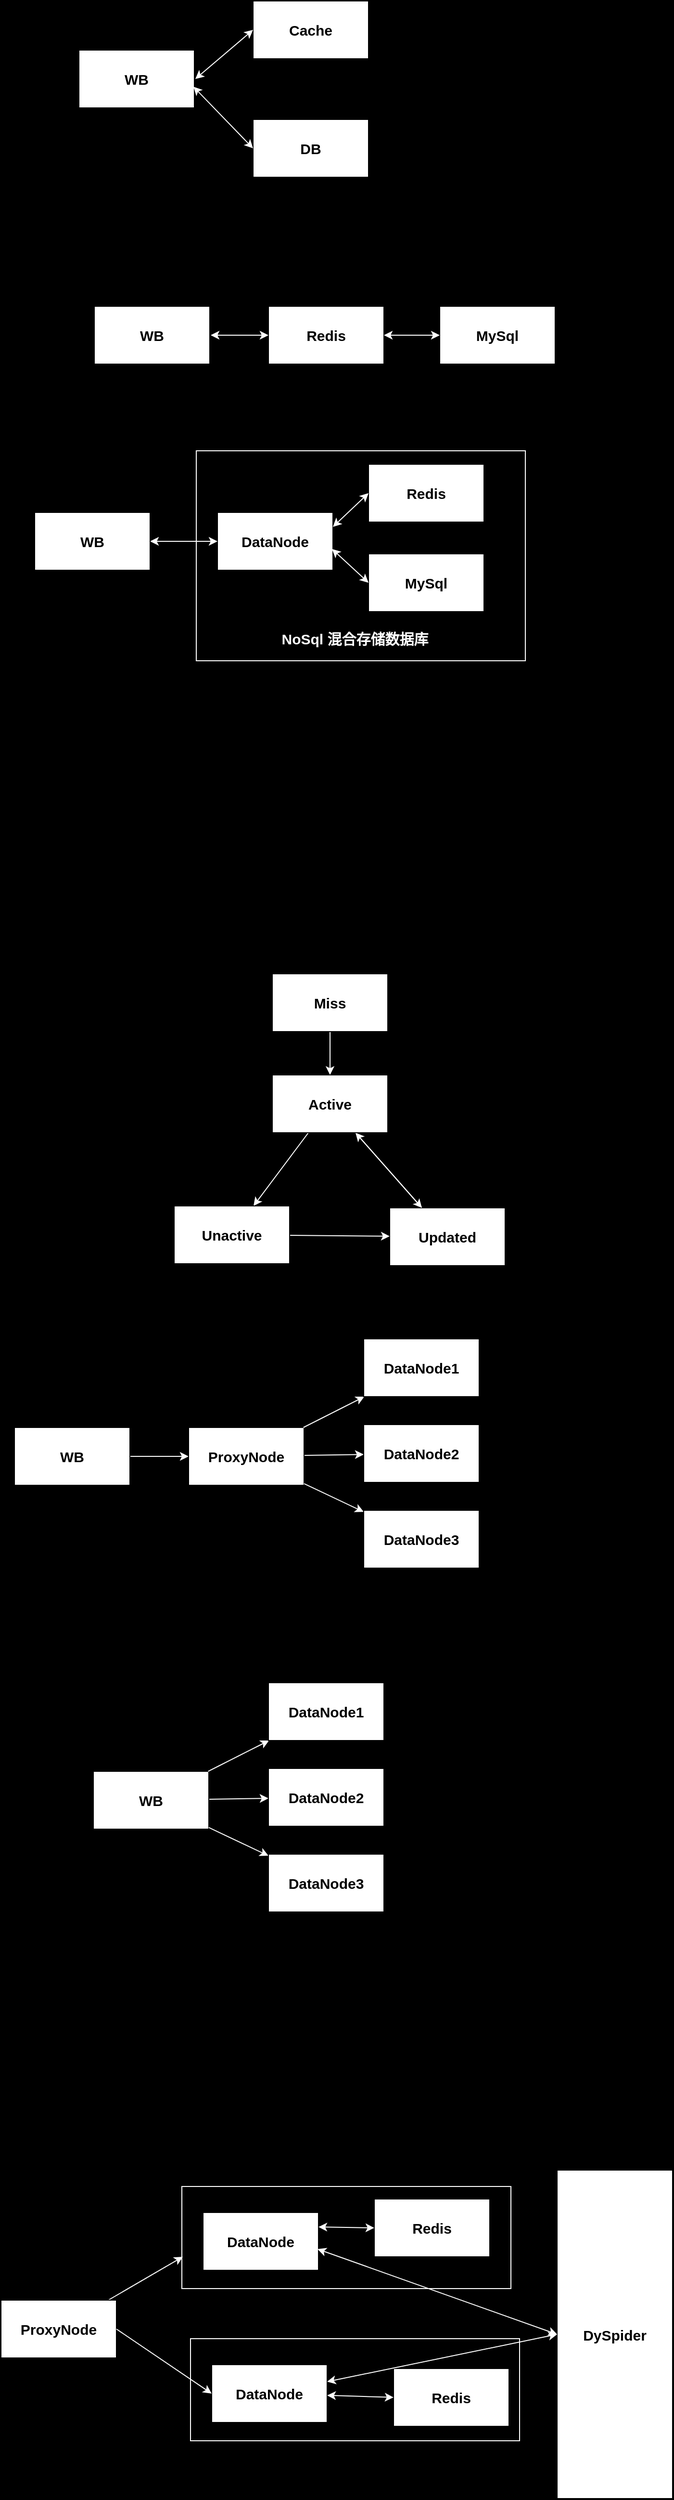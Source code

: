 <mxfile version="14.8.4" type="github">
  <diagram id="p44i9s-TqR73VO7S-0XP" name="第 1 页">
    <mxGraphModel dx="1422" dy="706" grid="0" gridSize="10" guides="1" tooltips="1" connect="1" arrows="1" fold="1" page="1" pageScale="1" pageWidth="827" pageHeight="1169" background="#000000" math="0" shadow="0">
      <root>
        <mxCell id="0" />
        <mxCell id="1" parent="0" />
        <mxCell id="k2if81ZUSYvZczxIBHXx-81" value="" style="rounded=0;whiteSpace=wrap;html=1;sketch=0;fillColor=none;strokeColor=#FFFFFF;" vertex="1" parent="1">
          <mxGeometry x="275" y="2501" width="342" height="106" as="geometry" />
        </mxCell>
        <mxCell id="k2if81ZUSYvZczxIBHXx-1" value="WB" style="whiteSpace=wrap;html=1;fontSize=15;fontStyle=1;" vertex="1" parent="1">
          <mxGeometry x="168" y="283" width="120" height="60" as="geometry" />
        </mxCell>
        <mxCell id="k2if81ZUSYvZczxIBHXx-2" value="Cache" style="whiteSpace=wrap;html=1;fontSize=15;fontStyle=1;" vertex="1" parent="1">
          <mxGeometry x="349" y="232" width="120" height="60" as="geometry" />
        </mxCell>
        <mxCell id="k2if81ZUSYvZczxIBHXx-3" value="DB" style="whiteSpace=wrap;html=1;fontSize=15;fontStyle=1;" vertex="1" parent="1">
          <mxGeometry x="349" y="355" width="120" height="60" as="geometry" />
        </mxCell>
        <mxCell id="k2if81ZUSYvZczxIBHXx-12" value="" style="endArrow=classic;startArrow=classic;html=1;fontSize=15;entryX=0;entryY=0.5;entryDx=0;entryDy=0;exitX=1;exitY=0.5;exitDx=0;exitDy=0;" edge="1" parent="1" source="k2if81ZUSYvZczxIBHXx-1" target="k2if81ZUSYvZczxIBHXx-2">
          <mxGeometry width="50" height="50" relative="1" as="geometry">
            <mxPoint x="387" y="387" as="sourcePoint" />
            <mxPoint x="437" y="337" as="targetPoint" />
          </mxGeometry>
        </mxCell>
        <mxCell id="k2if81ZUSYvZczxIBHXx-13" value="" style="endArrow=classic;startArrow=classic;html=1;strokeColor=#FFFFFF;entryX=0;entryY=0.5;entryDx=0;entryDy=0;" edge="1" parent="1" target="k2if81ZUSYvZczxIBHXx-2">
          <mxGeometry width="50" height="50" relative="1" as="geometry">
            <mxPoint x="289" y="313" as="sourcePoint" />
            <mxPoint x="437" y="337" as="targetPoint" />
          </mxGeometry>
        </mxCell>
        <mxCell id="k2if81ZUSYvZczxIBHXx-14" value="" style="endArrow=classic;startArrow=classic;html=1;strokeColor=#FFFFFF;entryX=0;entryY=0.5;entryDx=0;entryDy=0;exitX=0.992;exitY=0.633;exitDx=0;exitDy=0;exitPerimeter=0;" edge="1" parent="1" source="k2if81ZUSYvZczxIBHXx-1" target="k2if81ZUSYvZczxIBHXx-3">
          <mxGeometry width="50" height="50" relative="1" as="geometry">
            <mxPoint x="387" y="387" as="sourcePoint" />
            <mxPoint x="437" y="337" as="targetPoint" />
          </mxGeometry>
        </mxCell>
        <mxCell id="k2if81ZUSYvZczxIBHXx-18" value="WB" style="whiteSpace=wrap;html=1;fontSize=15;fontStyle=1;" vertex="1" parent="1">
          <mxGeometry x="184" y="549" width="120" height="60" as="geometry" />
        </mxCell>
        <mxCell id="k2if81ZUSYvZczxIBHXx-19" value="Redis" style="whiteSpace=wrap;html=1;fontSize=15;fontStyle=1;" vertex="1" parent="1">
          <mxGeometry x="365" y="549" width="120" height="60" as="geometry" />
        </mxCell>
        <mxCell id="k2if81ZUSYvZczxIBHXx-20" value="MySql" style="whiteSpace=wrap;html=1;fontSize=15;fontStyle=1;" vertex="1" parent="1">
          <mxGeometry x="543" y="549" width="120" height="60" as="geometry" />
        </mxCell>
        <mxCell id="k2if81ZUSYvZczxIBHXx-21" value="" style="endArrow=classic;startArrow=classic;html=1;fontSize=15;entryX=0;entryY=0.5;entryDx=0;entryDy=0;exitX=1;exitY=0.5;exitDx=0;exitDy=0;" edge="1" parent="1" source="k2if81ZUSYvZczxIBHXx-18" target="k2if81ZUSYvZczxIBHXx-19">
          <mxGeometry width="50" height="50" relative="1" as="geometry">
            <mxPoint x="403" y="653" as="sourcePoint" />
            <mxPoint x="453" y="603" as="targetPoint" />
          </mxGeometry>
        </mxCell>
        <mxCell id="k2if81ZUSYvZczxIBHXx-22" value="" style="endArrow=classic;startArrow=classic;html=1;strokeColor=#FFFFFF;entryX=0;entryY=0.5;entryDx=0;entryDy=0;" edge="1" parent="1" target="k2if81ZUSYvZczxIBHXx-19">
          <mxGeometry width="50" height="50" relative="1" as="geometry">
            <mxPoint x="305" y="579" as="sourcePoint" />
            <mxPoint x="453" y="603" as="targetPoint" />
          </mxGeometry>
        </mxCell>
        <mxCell id="k2if81ZUSYvZczxIBHXx-23" value="" style="endArrow=classic;startArrow=classic;html=1;strokeColor=#FFFFFF;entryX=0;entryY=0.5;entryDx=0;entryDy=0;exitX=1;exitY=0.5;exitDx=0;exitDy=0;" edge="1" parent="1" source="k2if81ZUSYvZczxIBHXx-19" target="k2if81ZUSYvZczxIBHXx-20">
          <mxGeometry width="50" height="50" relative="1" as="geometry">
            <mxPoint x="403" y="653" as="sourcePoint" />
            <mxPoint x="453" y="603" as="targetPoint" />
          </mxGeometry>
        </mxCell>
        <mxCell id="k2if81ZUSYvZczxIBHXx-25" value="DataNode" style="whiteSpace=wrap;html=1;fontSize=15;fontStyle=1;" vertex="1" parent="1">
          <mxGeometry x="312" y="763" width="120" height="60" as="geometry" />
        </mxCell>
        <mxCell id="k2if81ZUSYvZczxIBHXx-26" value="Redis" style="whiteSpace=wrap;html=1;fontSize=15;fontStyle=1;" vertex="1" parent="1">
          <mxGeometry x="469" y="713" width="120" height="60" as="geometry" />
        </mxCell>
        <mxCell id="k2if81ZUSYvZczxIBHXx-27" value="MySql" style="whiteSpace=wrap;html=1;fontSize=15;fontStyle=1;" vertex="1" parent="1">
          <mxGeometry x="469" y="806" width="120" height="60" as="geometry" />
        </mxCell>
        <mxCell id="k2if81ZUSYvZczxIBHXx-28" value="" style="endArrow=classic;startArrow=classic;html=1;fontSize=15;entryX=0;entryY=0.5;entryDx=0;entryDy=0;exitX=1;exitY=0.5;exitDx=0;exitDy=0;" edge="1" parent="1" source="k2if81ZUSYvZczxIBHXx-25" target="k2if81ZUSYvZczxIBHXx-26">
          <mxGeometry width="50" height="50" relative="1" as="geometry">
            <mxPoint x="350" y="874" as="sourcePoint" />
            <mxPoint x="400" y="824" as="targetPoint" />
          </mxGeometry>
        </mxCell>
        <mxCell id="k2if81ZUSYvZczxIBHXx-29" value="" style="endArrow=classic;startArrow=classic;html=1;strokeColor=#FFFFFF;entryX=0;entryY=0.5;entryDx=0;entryDy=0;exitX=1;exitY=0.25;exitDx=0;exitDy=0;" edge="1" parent="1" target="k2if81ZUSYvZczxIBHXx-26" source="k2if81ZUSYvZczxIBHXx-25">
          <mxGeometry width="50" height="50" relative="1" as="geometry">
            <mxPoint x="216" y="809" as="sourcePoint" />
            <mxPoint x="400" y="824" as="targetPoint" />
          </mxGeometry>
        </mxCell>
        <mxCell id="k2if81ZUSYvZczxIBHXx-30" value="" style="endArrow=classic;startArrow=classic;html=1;strokeColor=#FFFFFF;entryX=0;entryY=0.5;entryDx=0;entryDy=0;exitX=0.992;exitY=0.633;exitDx=0;exitDy=0;exitPerimeter=0;" edge="1" parent="1" source="k2if81ZUSYvZczxIBHXx-25" target="k2if81ZUSYvZczxIBHXx-27">
          <mxGeometry width="50" height="50" relative="1" as="geometry">
            <mxPoint x="350" y="874" as="sourcePoint" />
            <mxPoint x="400" y="824" as="targetPoint" />
          </mxGeometry>
        </mxCell>
        <mxCell id="k2if81ZUSYvZczxIBHXx-32" value="" style="edgeStyle=orthogonalEdgeStyle;curved=0;rounded=1;sketch=0;orthogonalLoop=1;jettySize=auto;html=1;strokeColor=#FFFFFF;startArrow=classic;startFill=1;" edge="1" parent="1" source="k2if81ZUSYvZczxIBHXx-31" target="k2if81ZUSYvZczxIBHXx-25">
          <mxGeometry relative="1" as="geometry" />
        </mxCell>
        <mxCell id="k2if81ZUSYvZczxIBHXx-31" value="WB" style="whiteSpace=wrap;html=1;fontSize=15;fontStyle=1;" vertex="1" parent="1">
          <mxGeometry x="122" y="763" width="120" height="60" as="geometry" />
        </mxCell>
        <mxCell id="k2if81ZUSYvZczxIBHXx-42" value="" style="edgeStyle=none;rounded=1;sketch=0;orthogonalLoop=1;jettySize=auto;html=1;startArrow=none;startFill=0;strokeColor=#FFFFFF;" edge="1" parent="1" source="k2if81ZUSYvZczxIBHXx-34" target="k2if81ZUSYvZczxIBHXx-35">
          <mxGeometry relative="1" as="geometry" />
        </mxCell>
        <mxCell id="k2if81ZUSYvZczxIBHXx-34" value="Updated" style="whiteSpace=wrap;html=1;fontSize=15;fontStyle=1;" vertex="1" parent="1">
          <mxGeometry x="491" y="1485" width="120" height="60" as="geometry" />
        </mxCell>
        <mxCell id="k2if81ZUSYvZczxIBHXx-39" value="" style="rounded=1;sketch=0;orthogonalLoop=1;jettySize=auto;html=1;startArrow=none;startFill=0;strokeColor=#FFFFFF;" edge="1" parent="1" source="k2if81ZUSYvZczxIBHXx-35" target="k2if81ZUSYvZczxIBHXx-36">
          <mxGeometry relative="1" as="geometry" />
        </mxCell>
        <mxCell id="k2if81ZUSYvZczxIBHXx-40" value="" style="edgeStyle=none;rounded=1;sketch=0;orthogonalLoop=1;jettySize=auto;html=1;startArrow=none;startFill=0;strokeColor=#FFFFFF;" edge="1" parent="1" source="k2if81ZUSYvZczxIBHXx-35" target="k2if81ZUSYvZczxIBHXx-34">
          <mxGeometry relative="1" as="geometry" />
        </mxCell>
        <mxCell id="k2if81ZUSYvZczxIBHXx-35" value="Active" style="whiteSpace=wrap;html=1;fontSize=15;fontStyle=1;" vertex="1" parent="1">
          <mxGeometry x="369" y="1347" width="120" height="60" as="geometry" />
        </mxCell>
        <mxCell id="k2if81ZUSYvZczxIBHXx-41" value="" style="edgeStyle=none;rounded=1;sketch=0;orthogonalLoop=1;jettySize=auto;html=1;startArrow=none;startFill=0;strokeColor=#FFFFFF;" edge="1" parent="1" source="k2if81ZUSYvZczxIBHXx-36" target="k2if81ZUSYvZczxIBHXx-34">
          <mxGeometry relative="1" as="geometry" />
        </mxCell>
        <mxCell id="k2if81ZUSYvZczxIBHXx-36" value="Unactive" style="whiteSpace=wrap;html=1;fontSize=15;fontStyle=1;" vertex="1" parent="1">
          <mxGeometry x="267" y="1483" width="120" height="60" as="geometry" />
        </mxCell>
        <mxCell id="k2if81ZUSYvZczxIBHXx-38" value="" style="rounded=1;sketch=0;orthogonalLoop=1;jettySize=auto;html=1;startArrow=none;startFill=0;strokeColor=#FFFFFF;" edge="1" parent="1" source="k2if81ZUSYvZczxIBHXx-37" target="k2if81ZUSYvZczxIBHXx-35">
          <mxGeometry relative="1" as="geometry" />
        </mxCell>
        <mxCell id="k2if81ZUSYvZczxIBHXx-37" value="Miss" style="whiteSpace=wrap;html=1;fontSize=15;fontStyle=1;" vertex="1" parent="1">
          <mxGeometry x="369" y="1242" width="120" height="60" as="geometry" />
        </mxCell>
        <mxCell id="k2if81ZUSYvZczxIBHXx-43" value="" style="rounded=0;whiteSpace=wrap;html=1;sketch=0;fillColor=none;strokeColor=#FFFFFF;" vertex="1" parent="1">
          <mxGeometry x="290" y="699" width="342" height="218" as="geometry" />
        </mxCell>
        <mxCell id="k2if81ZUSYvZczxIBHXx-44" value="&lt;font style=&quot;font-size: 15px;&quot;&gt;&lt;b style=&quot;font-size: 15px;&quot;&gt;NoSql 混合存储数据库&lt;/b&gt;&lt;/font&gt;" style="text;html=1;strokeColor=none;fillColor=none;align=center;verticalAlign=middle;whiteSpace=wrap;rounded=0;sketch=0;labelBackgroundColor=none;fontColor=#FFFFFF;fontSize=15;" vertex="1" parent="1">
          <mxGeometry x="371" y="871" width="168" height="46" as="geometry" />
        </mxCell>
        <mxCell id="k2if81ZUSYvZczxIBHXx-50" value="" style="edgeStyle=none;rounded=1;sketch=0;orthogonalLoop=1;jettySize=auto;html=1;fontSize=15;fontColor=#FFFFFF;startArrow=none;startFill=0;strokeColor=#FFFFFF;" edge="1" parent="1" source="k2if81ZUSYvZczxIBHXx-45" target="k2if81ZUSYvZczxIBHXx-46">
          <mxGeometry relative="1" as="geometry" />
        </mxCell>
        <mxCell id="k2if81ZUSYvZczxIBHXx-45" value="WB" style="whiteSpace=wrap;html=1;fontSize=15;fontStyle=1;" vertex="1" parent="1">
          <mxGeometry x="101" y="1713" width="120" height="60" as="geometry" />
        </mxCell>
        <mxCell id="k2if81ZUSYvZczxIBHXx-51" value="" style="edgeStyle=none;rounded=1;sketch=0;orthogonalLoop=1;jettySize=auto;html=1;fontSize=15;fontColor=#FFFFFF;startArrow=none;startFill=0;strokeColor=#FFFFFF;" edge="1" parent="1" source="k2if81ZUSYvZczxIBHXx-46" target="k2if81ZUSYvZczxIBHXx-48">
          <mxGeometry relative="1" as="geometry" />
        </mxCell>
        <mxCell id="k2if81ZUSYvZczxIBHXx-46" value="ProxyNode" style="whiteSpace=wrap;html=1;fontSize=15;fontStyle=1;" vertex="1" parent="1">
          <mxGeometry x="282" y="1713" width="120" height="60" as="geometry" />
        </mxCell>
        <mxCell id="k2if81ZUSYvZczxIBHXx-53" value="" style="edgeStyle=none;rounded=1;sketch=0;orthogonalLoop=1;jettySize=auto;html=1;fontSize=15;fontColor=#FFFFFF;startArrow=classic;startFill=1;strokeColor=#FFFFFF;endArrow=none;endFill=0;" edge="1" parent="1" source="k2if81ZUSYvZczxIBHXx-47" target="k2if81ZUSYvZczxIBHXx-46">
          <mxGeometry relative="1" as="geometry" />
        </mxCell>
        <mxCell id="k2if81ZUSYvZczxIBHXx-47" value="DataNode1" style="whiteSpace=wrap;html=1;fontSize=15;fontStyle=1;" vertex="1" parent="1">
          <mxGeometry x="464" y="1621" width="120" height="60" as="geometry" />
        </mxCell>
        <mxCell id="k2if81ZUSYvZczxIBHXx-48" value="DataNode2" style="whiteSpace=wrap;html=1;fontSize=15;fontStyle=1;" vertex="1" parent="1">
          <mxGeometry x="464" y="1710" width="120" height="60" as="geometry" />
        </mxCell>
        <mxCell id="k2if81ZUSYvZczxIBHXx-54" value="" style="edgeStyle=none;rounded=1;sketch=0;orthogonalLoop=1;jettySize=auto;html=1;fontSize=15;fontColor=#FFFFFF;startArrow=classic;startFill=1;endArrow=none;endFill=0;strokeColor=#FFFFFF;" edge="1" parent="1" source="k2if81ZUSYvZczxIBHXx-49" target="k2if81ZUSYvZczxIBHXx-46">
          <mxGeometry relative="1" as="geometry" />
        </mxCell>
        <mxCell id="k2if81ZUSYvZczxIBHXx-49" value="DataNode3" style="whiteSpace=wrap;html=1;fontSize=15;fontStyle=1;" vertex="1" parent="1">
          <mxGeometry x="464" y="1799" width="120" height="60" as="geometry" />
        </mxCell>
        <mxCell id="k2if81ZUSYvZczxIBHXx-59" value="" style="edgeStyle=none;rounded=1;sketch=0;orthogonalLoop=1;jettySize=auto;html=1;fontSize=15;fontColor=#FFFFFF;startArrow=none;startFill=0;strokeColor=#FFFFFF;" edge="1" source="k2if81ZUSYvZczxIBHXx-60" target="k2if81ZUSYvZczxIBHXx-63" parent="1">
          <mxGeometry relative="1" as="geometry" />
        </mxCell>
        <mxCell id="k2if81ZUSYvZczxIBHXx-60" value="WB" style="whiteSpace=wrap;html=1;fontSize=15;fontStyle=1;" vertex="1" parent="1">
          <mxGeometry x="183" y="2070" width="120" height="60" as="geometry" />
        </mxCell>
        <mxCell id="k2if81ZUSYvZczxIBHXx-61" value="" style="edgeStyle=none;rounded=1;sketch=0;orthogonalLoop=1;jettySize=auto;html=1;fontSize=15;fontColor=#FFFFFF;startArrow=classic;startFill=1;strokeColor=#FFFFFF;endArrow=none;endFill=0;" edge="1" source="k2if81ZUSYvZczxIBHXx-62" target="k2if81ZUSYvZczxIBHXx-60" parent="1">
          <mxGeometry relative="1" as="geometry" />
        </mxCell>
        <mxCell id="k2if81ZUSYvZczxIBHXx-62" value="DataNode1" style="whiteSpace=wrap;html=1;fontSize=15;fontStyle=1;" vertex="1" parent="1">
          <mxGeometry x="365" y="1978" width="120" height="60" as="geometry" />
        </mxCell>
        <mxCell id="k2if81ZUSYvZczxIBHXx-63" value="DataNode2" style="whiteSpace=wrap;html=1;fontSize=15;fontStyle=1;" vertex="1" parent="1">
          <mxGeometry x="365" y="2067" width="120" height="60" as="geometry" />
        </mxCell>
        <mxCell id="k2if81ZUSYvZczxIBHXx-64" value="" style="edgeStyle=none;rounded=1;sketch=0;orthogonalLoop=1;jettySize=auto;html=1;fontSize=15;fontColor=#FFFFFF;startArrow=classic;startFill=1;endArrow=none;endFill=0;strokeColor=#FFFFFF;" edge="1" source="k2if81ZUSYvZczxIBHXx-65" target="k2if81ZUSYvZczxIBHXx-60" parent="1">
          <mxGeometry relative="1" as="geometry" />
        </mxCell>
        <mxCell id="k2if81ZUSYvZczxIBHXx-65" value="DataNode3" style="whiteSpace=wrap;html=1;fontSize=15;fontStyle=1;" vertex="1" parent="1">
          <mxGeometry x="365" y="2156" width="120" height="60" as="geometry" />
        </mxCell>
        <mxCell id="k2if81ZUSYvZczxIBHXx-67" value="" style="edgeStyle=none;rounded=1;sketch=0;orthogonalLoop=1;jettySize=auto;html=1;fontSize=15;fontColor=#FFFFFF;startArrow=none;startFill=0;strokeColor=#FFFFFF;" edge="1" parent="1" source="k2if81ZUSYvZczxIBHXx-68">
          <mxGeometry relative="1" as="geometry">
            <mxPoint x="276" y="2573.989" as="targetPoint" />
          </mxGeometry>
        </mxCell>
        <mxCell id="k2if81ZUSYvZczxIBHXx-68" value="ProxyNode" style="whiteSpace=wrap;html=1;fontSize=15;fontStyle=1;" vertex="1" parent="1">
          <mxGeometry x="87" y="2619" width="120" height="60" as="geometry" />
        </mxCell>
        <mxCell id="k2if81ZUSYvZczxIBHXx-75" value="DataNode" style="whiteSpace=wrap;html=1;fontSize=15;fontStyle=1;" vertex="1" parent="1">
          <mxGeometry x="297" y="2528" width="120" height="60" as="geometry" />
        </mxCell>
        <mxCell id="k2if81ZUSYvZczxIBHXx-76" value="Redis" style="whiteSpace=wrap;html=1;fontSize=15;fontStyle=1;" vertex="1" parent="1">
          <mxGeometry x="475" y="2514" width="120" height="60" as="geometry" />
        </mxCell>
        <mxCell id="k2if81ZUSYvZczxIBHXx-77" value="DySpider" style="whiteSpace=wrap;html=1;fontSize=15;fontStyle=1;" vertex="1" parent="1">
          <mxGeometry x="665" y="2484" width="120" height="341" as="geometry" />
        </mxCell>
        <mxCell id="k2if81ZUSYvZczxIBHXx-78" value="" style="endArrow=classic;startArrow=classic;html=1;fontSize=15;entryX=0;entryY=0.5;entryDx=0;entryDy=0;exitX=1;exitY=0.5;exitDx=0;exitDy=0;" edge="1" parent="1" source="k2if81ZUSYvZczxIBHXx-75" target="k2if81ZUSYvZczxIBHXx-76">
          <mxGeometry width="50" height="50" relative="1" as="geometry">
            <mxPoint x="335" y="2639" as="sourcePoint" />
            <mxPoint x="385" y="2589" as="targetPoint" />
          </mxGeometry>
        </mxCell>
        <mxCell id="k2if81ZUSYvZczxIBHXx-79" value="" style="endArrow=classic;startArrow=classic;html=1;strokeColor=#FFFFFF;entryX=0;entryY=0.5;entryDx=0;entryDy=0;exitX=1;exitY=0.25;exitDx=0;exitDy=0;" edge="1" parent="1" source="k2if81ZUSYvZczxIBHXx-75" target="k2if81ZUSYvZczxIBHXx-76">
          <mxGeometry width="50" height="50" relative="1" as="geometry">
            <mxPoint x="201" y="2574" as="sourcePoint" />
            <mxPoint x="385" y="2589" as="targetPoint" />
          </mxGeometry>
        </mxCell>
        <mxCell id="k2if81ZUSYvZczxIBHXx-80" value="" style="endArrow=classic;startArrow=classic;html=1;strokeColor=#FFFFFF;entryX=0;entryY=0.5;entryDx=0;entryDy=0;exitX=0.992;exitY=0.633;exitDx=0;exitDy=0;exitPerimeter=0;" edge="1" parent="1" source="k2if81ZUSYvZczxIBHXx-75" target="k2if81ZUSYvZczxIBHXx-77">
          <mxGeometry width="50" height="50" relative="1" as="geometry">
            <mxPoint x="335" y="2639" as="sourcePoint" />
            <mxPoint x="385" y="2589" as="targetPoint" />
          </mxGeometry>
        </mxCell>
        <mxCell id="k2if81ZUSYvZczxIBHXx-83" value="" style="rounded=0;whiteSpace=wrap;html=1;sketch=0;fillColor=none;strokeColor=#FFFFFF;" vertex="1" parent="1">
          <mxGeometry x="284" y="2659" width="342" height="106" as="geometry" />
        </mxCell>
        <mxCell id="k2if81ZUSYvZczxIBHXx-84" value="DataNode" style="whiteSpace=wrap;html=1;fontSize=15;fontStyle=1;" vertex="1" parent="1">
          <mxGeometry x="306" y="2686" width="120" height="60" as="geometry" />
        </mxCell>
        <mxCell id="k2if81ZUSYvZczxIBHXx-85" value="Redis" style="whiteSpace=wrap;html=1;fontSize=15;fontStyle=1;" vertex="1" parent="1">
          <mxGeometry x="495" y="2690" width="120" height="60" as="geometry" />
        </mxCell>
        <mxCell id="k2if81ZUSYvZczxIBHXx-86" value="" style="endArrow=classic;startArrow=classic;html=1;fontSize=15;entryX=0;entryY=0.5;entryDx=0;entryDy=0;exitX=1;exitY=0.5;exitDx=0;exitDy=0;" edge="1" source="k2if81ZUSYvZczxIBHXx-84" target="k2if81ZUSYvZczxIBHXx-85" parent="1">
          <mxGeometry width="50" height="50" relative="1" as="geometry">
            <mxPoint x="344" y="2797" as="sourcePoint" />
            <mxPoint x="394" y="2747" as="targetPoint" />
          </mxGeometry>
        </mxCell>
        <mxCell id="k2if81ZUSYvZczxIBHXx-87" value="" style="endArrow=classic;startArrow=classic;html=1;strokeColor=#FFFFFF;entryX=0;entryY=0.5;entryDx=0;entryDy=0;" edge="1" source="k2if81ZUSYvZczxIBHXx-84" target="k2if81ZUSYvZczxIBHXx-85" parent="1">
          <mxGeometry width="50" height="50" relative="1" as="geometry">
            <mxPoint x="210" y="2732" as="sourcePoint" />
            <mxPoint x="394" y="2747" as="targetPoint" />
          </mxGeometry>
        </mxCell>
        <mxCell id="k2if81ZUSYvZczxIBHXx-88" value="" style="endArrow=classic;startArrow=classic;html=1;fontSize=15;fontColor=#FFFFFF;strokeColor=#FFFFFF;entryX=0;entryY=0.5;entryDx=0;entryDy=0;" edge="1" parent="1" source="k2if81ZUSYvZczxIBHXx-84" target="k2if81ZUSYvZczxIBHXx-77">
          <mxGeometry width="50" height="50" relative="1" as="geometry">
            <mxPoint x="387" y="2626" as="sourcePoint" />
            <mxPoint x="437" y="2576" as="targetPoint" />
          </mxGeometry>
        </mxCell>
        <mxCell id="k2if81ZUSYvZczxIBHXx-90" value="" style="endArrow=classic;html=1;fontSize=15;fontColor=#FFFFFF;strokeColor=#FFFFFF;entryX=0;entryY=0.5;entryDx=0;entryDy=0;exitX=1;exitY=0.5;exitDx=0;exitDy=0;" edge="1" parent="1" source="k2if81ZUSYvZczxIBHXx-68" target="k2if81ZUSYvZczxIBHXx-84">
          <mxGeometry width="50" height="50" relative="1" as="geometry">
            <mxPoint x="131" y="2679.5" as="sourcePoint" />
            <mxPoint x="181" y="2629.5" as="targetPoint" />
          </mxGeometry>
        </mxCell>
      </root>
    </mxGraphModel>
  </diagram>
</mxfile>
